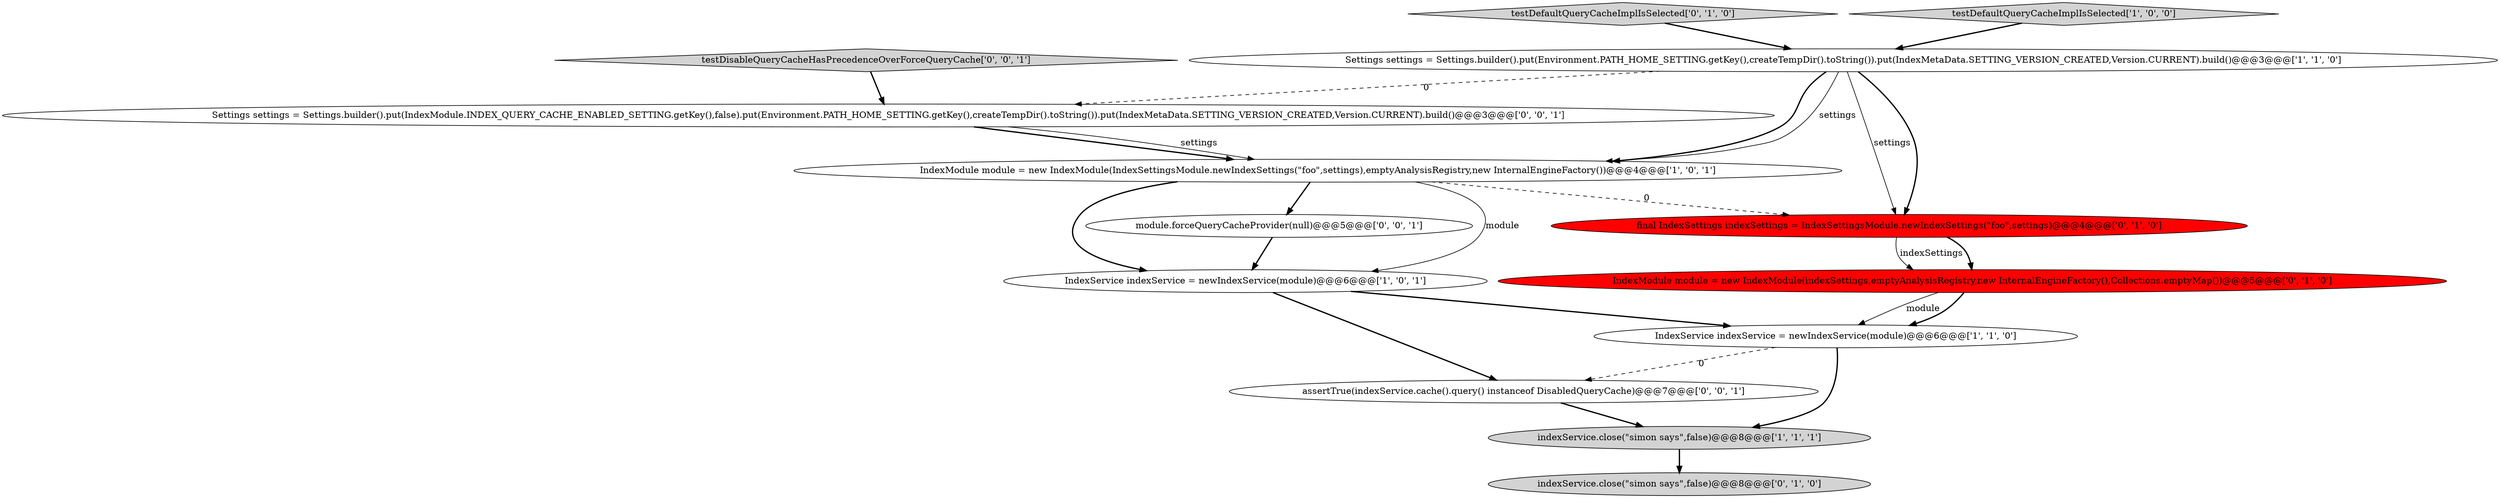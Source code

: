 digraph {
0 [style = filled, label = "IndexService indexService = newIndexService(module)@@@6@@@['1', '0', '1']", fillcolor = white, shape = ellipse image = "AAA0AAABBB1BBB"];
6 [style = filled, label = "IndexModule module = new IndexModule(indexSettings,emptyAnalysisRegistry,new InternalEngineFactory(),Collections.emptyMap())@@@5@@@['0', '1', '0']", fillcolor = red, shape = ellipse image = "AAA1AAABBB2BBB"];
2 [style = filled, label = "IndexService indexService = newIndexService(module)@@@6@@@['1', '1', '0']", fillcolor = white, shape = ellipse image = "AAA0AAABBB1BBB"];
13 [style = filled, label = "module.forceQueryCacheProvider(null)@@@5@@@['0', '0', '1']", fillcolor = white, shape = ellipse image = "AAA0AAABBB3BBB"];
4 [style = filled, label = "IndexModule module = new IndexModule(IndexSettingsModule.newIndexSettings(\"foo\",settings),emptyAnalysisRegistry,new InternalEngineFactory())@@@4@@@['1', '0', '1']", fillcolor = white, shape = ellipse image = "AAA0AAABBB1BBB"];
1 [style = filled, label = "Settings settings = Settings.builder().put(Environment.PATH_HOME_SETTING.getKey(),createTempDir().toString()).put(IndexMetaData.SETTING_VERSION_CREATED,Version.CURRENT).build()@@@3@@@['1', '1', '0']", fillcolor = white, shape = ellipse image = "AAA0AAABBB1BBB"];
12 [style = filled, label = "Settings settings = Settings.builder().put(IndexModule.INDEX_QUERY_CACHE_ENABLED_SETTING.getKey(),false).put(Environment.PATH_HOME_SETTING.getKey(),createTempDir().toString()).put(IndexMetaData.SETTING_VERSION_CREATED,Version.CURRENT).build()@@@3@@@['0', '0', '1']", fillcolor = white, shape = ellipse image = "AAA0AAABBB3BBB"];
5 [style = filled, label = "indexService.close(\"simon says\",false)@@@8@@@['1', '1', '1']", fillcolor = lightgray, shape = ellipse image = "AAA0AAABBB1BBB"];
10 [style = filled, label = "assertTrue(indexService.cache().query() instanceof DisabledQueryCache)@@@7@@@['0', '0', '1']", fillcolor = white, shape = ellipse image = "AAA0AAABBB3BBB"];
11 [style = filled, label = "testDisableQueryCacheHasPrecedenceOverForceQueryCache['0', '0', '1']", fillcolor = lightgray, shape = diamond image = "AAA0AAABBB3BBB"];
7 [style = filled, label = "testDefaultQueryCacheImplIsSelected['0', '1', '0']", fillcolor = lightgray, shape = diamond image = "AAA0AAABBB2BBB"];
8 [style = filled, label = "indexService.close(\"simon says\",false)@@@8@@@['0', '1', '0']", fillcolor = lightgray, shape = ellipse image = "AAA0AAABBB2BBB"];
9 [style = filled, label = "final IndexSettings indexSettings = IndexSettingsModule.newIndexSettings(\"foo\",settings)@@@4@@@['0', '1', '0']", fillcolor = red, shape = ellipse image = "AAA1AAABBB2BBB"];
3 [style = filled, label = "testDefaultQueryCacheImplIsSelected['1', '0', '0']", fillcolor = lightgray, shape = diamond image = "AAA0AAABBB1BBB"];
5->8 [style = bold, label=""];
1->4 [style = bold, label=""];
7->1 [style = bold, label=""];
3->1 [style = bold, label=""];
4->0 [style = solid, label="module"];
0->2 [style = bold, label=""];
4->13 [style = bold, label=""];
1->9 [style = solid, label="settings"];
11->12 [style = bold, label=""];
9->6 [style = solid, label="indexSettings"];
1->9 [style = bold, label=""];
6->2 [style = solid, label="module"];
9->6 [style = bold, label=""];
4->0 [style = bold, label=""];
1->4 [style = solid, label="settings"];
6->2 [style = bold, label=""];
2->10 [style = dashed, label="0"];
1->12 [style = dashed, label="0"];
4->9 [style = dashed, label="0"];
0->10 [style = bold, label=""];
10->5 [style = bold, label=""];
12->4 [style = bold, label=""];
12->4 [style = solid, label="settings"];
13->0 [style = bold, label=""];
2->5 [style = bold, label=""];
}
